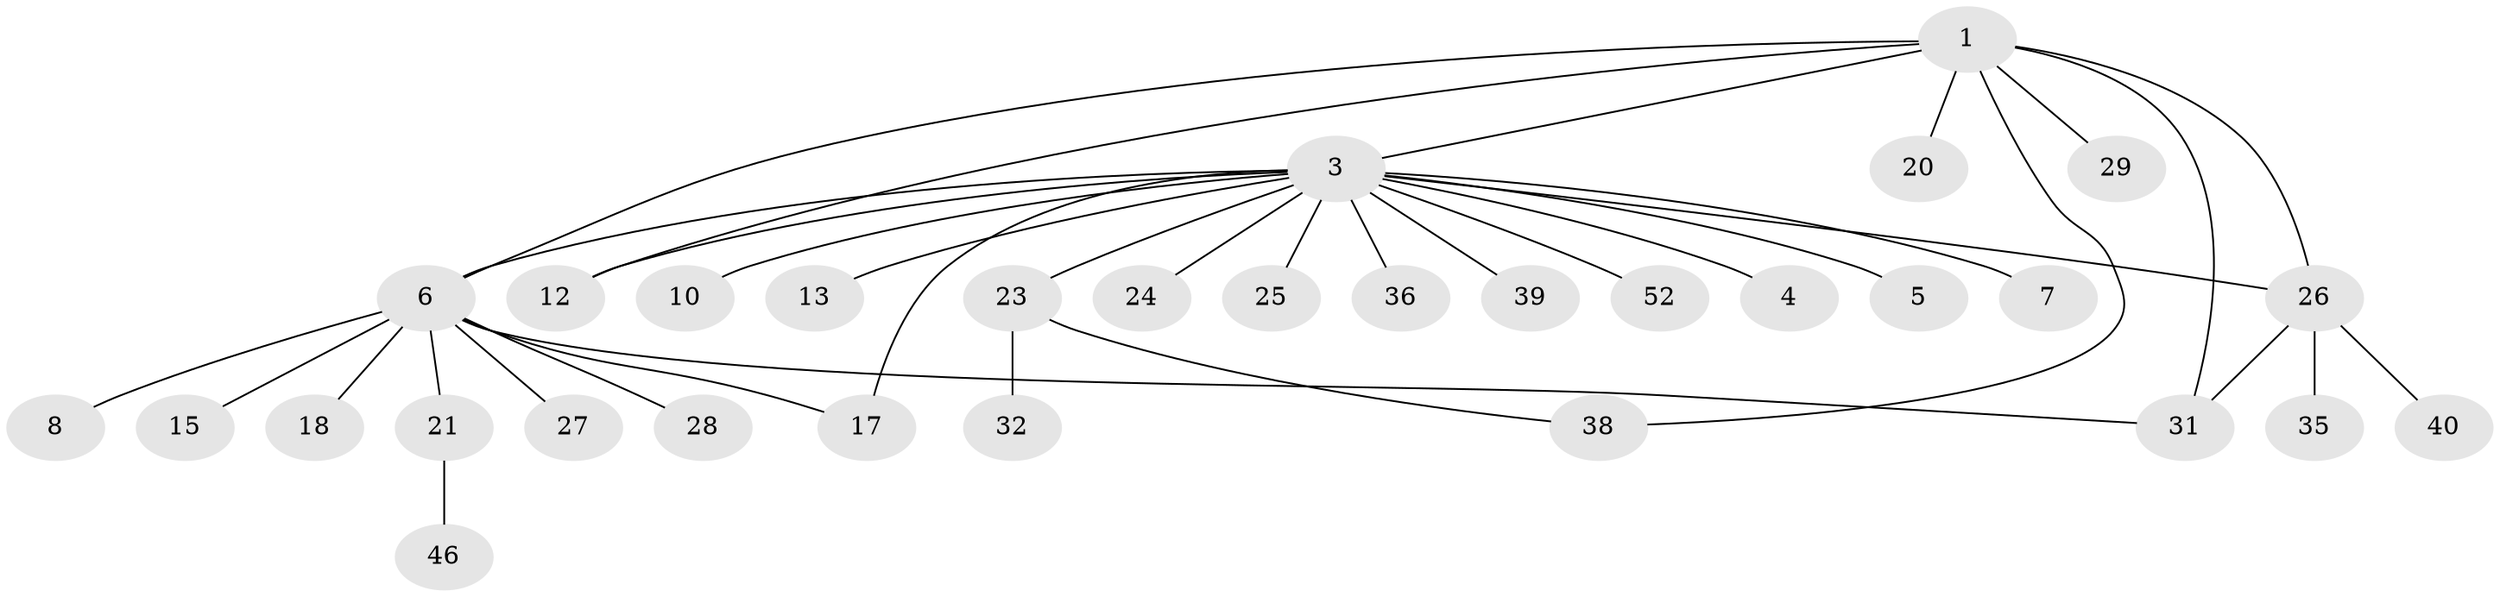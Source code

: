 // original degree distribution, {4: 0.09433962264150944, 6: 0.03773584905660377, 19: 0.018867924528301886, 2: 0.18867924528301888, 1: 0.5660377358490566, 9: 0.018867924528301886, 3: 0.05660377358490566, 5: 0.018867924528301886}
// Generated by graph-tools (version 1.1) at 2025/18/03/04/25 18:18:15]
// undirected, 31 vertices, 37 edges
graph export_dot {
graph [start="1"]
  node [color=gray90,style=filled];
  1 [super="+16+19+2"];
  3 [super="+11+22"];
  4 [super="+37"];
  5;
  6 [super="+9"];
  7;
  8;
  10;
  12;
  13;
  15;
  17;
  18;
  20;
  21;
  23;
  24;
  25;
  26 [super="+33+30"];
  27;
  28;
  29;
  31 [super="+44+42+34"];
  32;
  35;
  36;
  38 [super="+47"];
  39;
  40;
  46;
  52;
  1 -- 12;
  1 -- 29;
  1 -- 31;
  1 -- 20;
  1 -- 3 [weight=2];
  1 -- 38;
  1 -- 6;
  1 -- 26 [weight=2];
  3 -- 4;
  3 -- 5;
  3 -- 6 [weight=2];
  3 -- 7;
  3 -- 10;
  3 -- 12;
  3 -- 13;
  3 -- 17;
  3 -- 23;
  3 -- 24;
  3 -- 25;
  3 -- 26;
  3 -- 36;
  3 -- 39;
  3 -- 52;
  6 -- 8;
  6 -- 15;
  6 -- 17;
  6 -- 21;
  6 -- 27;
  6 -- 31;
  6 -- 18;
  6 -- 28;
  21 -- 46;
  23 -- 32;
  23 -- 38;
  26 -- 31;
  26 -- 40;
  26 -- 35;
}

